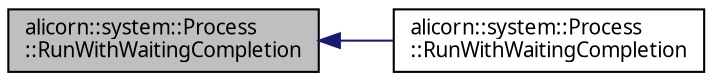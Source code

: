 digraph "alicorn::system::Process::RunWithWaitingCompletion"
{
 // INTERACTIVE_SVG=YES
  edge [fontname="Verdana",fontsize="10",labelfontname="Verdana",labelfontsize="10"];
  node [fontname="Verdana",fontsize="10",shape=record];
  rankdir="LR";
  Node1 [label="alicorn::system::Process\l::RunWithWaitingCompletion",height=0.2,width=0.4,color="black", fillcolor="grey75", style="filled", fontcolor="black"];
  Node1 -> Node2 [dir="back",color="midnightblue",fontsize="10",style="solid",fontname="Verdana"];
  Node2 [label="alicorn::system::Process\l::RunWithWaitingCompletion",height=0.2,width=0.4,color="black", fillcolor="white", style="filled",URL="$a00117.html#a2ab8cf5ea6e95e8d68f9ab5091947a90",tooltip="Запуск программы с ожиданием ее завершения. "];
}
